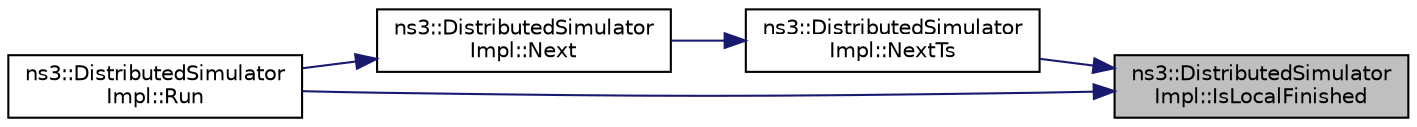 digraph "ns3::DistributedSimulatorImpl::IsLocalFinished"
{
 // LATEX_PDF_SIZE
  edge [fontname="Helvetica",fontsize="10",labelfontname="Helvetica",labelfontsize="10"];
  node [fontname="Helvetica",fontsize="10",shape=record];
  rankdir="RL";
  Node1 [label="ns3::DistributedSimulator\lImpl::IsLocalFinished",height=0.2,width=0.4,color="black", fillcolor="grey75", style="filled", fontcolor="black",tooltip="Check if this rank is finished."];
  Node1 -> Node2 [dir="back",color="midnightblue",fontsize="10",style="solid",fontname="Helvetica"];
  Node2 [label="ns3::DistributedSimulator\lImpl::NextTs",height=0.2,width=0.4,color="black", fillcolor="white", style="filled",URL="$classns3_1_1_distributed_simulator_impl.html#ae92163c604bd440b078b5f8c96ab0dc5",tooltip="Get the timestep of the next event."];
  Node2 -> Node3 [dir="back",color="midnightblue",fontsize="10",style="solid",fontname="Helvetica"];
  Node3 [label="ns3::DistributedSimulator\lImpl::Next",height=0.2,width=0.4,color="black", fillcolor="white", style="filled",URL="$classns3_1_1_distributed_simulator_impl.html#a18309140409ceea0996a43c0a3294845",tooltip="Get the time of the next event, as returned by NextTs()."];
  Node3 -> Node4 [dir="back",color="midnightblue",fontsize="10",style="solid",fontname="Helvetica"];
  Node4 [label="ns3::DistributedSimulator\lImpl::Run",height=0.2,width=0.4,color="black", fillcolor="white", style="filled",URL="$classns3_1_1_distributed_simulator_impl.html#a5a2cd016631eac7f93dba3b08ab0e0dd",tooltip="Run the simulation."];
  Node1 -> Node4 [dir="back",color="midnightblue",fontsize="10",style="solid",fontname="Helvetica"];
}
